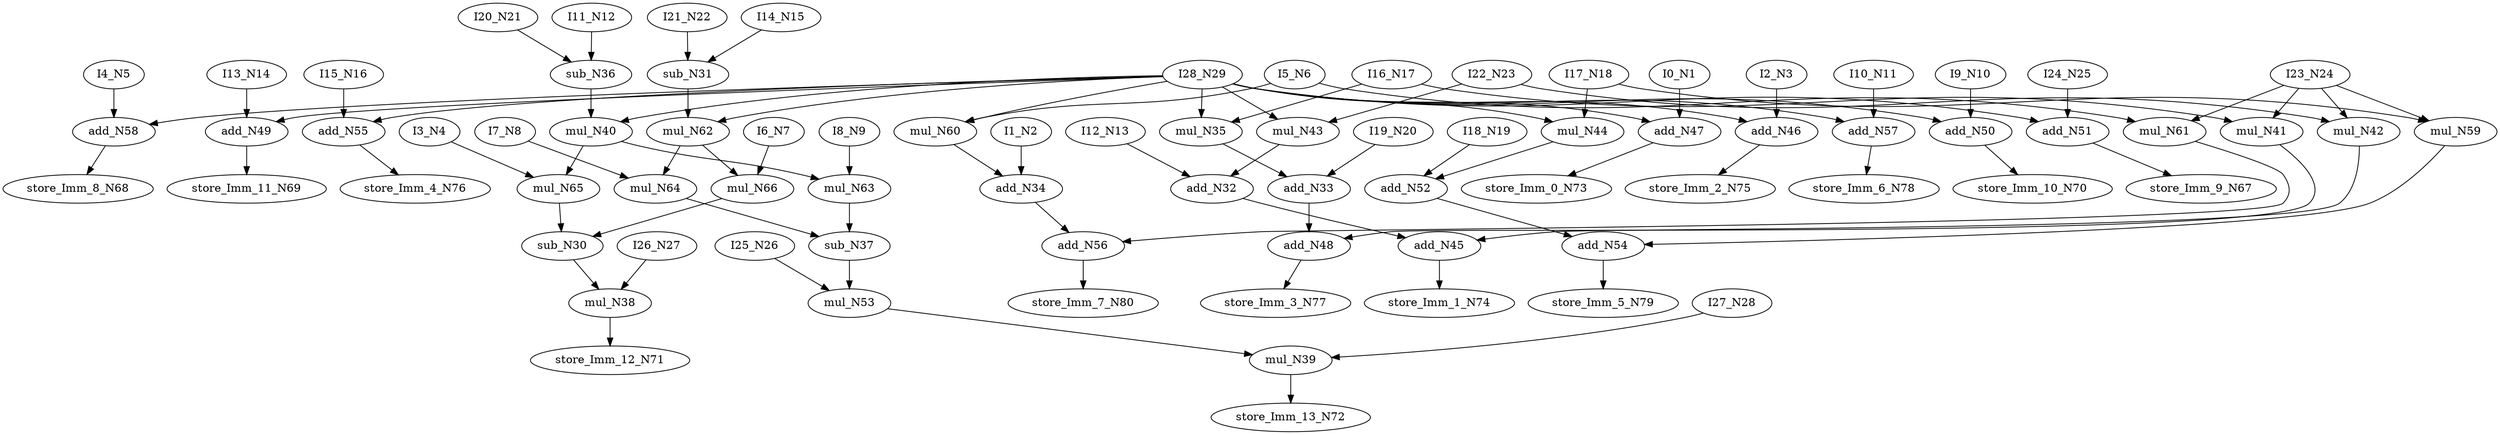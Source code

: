 digraph graphname {
N55 [color="black", ntype="operation", label="add_N55"];
N74 [color="black", ntype="operation", label="store_Imm_1_N74"];
N78 [color="black", ntype="operation", label="store_Imm_6_N78"];
N70 [color="black", ntype="operation", label="store_Imm_10_N70"];
N54 [color="black", ntype="operation", label="add_N54"];
N73 [color="black", ntype="operation", label="store_Imm_0_N73"];
N69 [color="black", ntype="operation", label="store_Imm_11_N69"];
N79 [color="black", ntype="operation", label="store_Imm_5_N79"];
N58 [color="black", ntype="operation", label="add_N58"];
N68 [color="black", ntype="operation", label="store_Imm_8_N68"];
N80 [color="black", ntype="operation", label="store_Imm_7_N80"];
N49 [color="black", ntype="operation", label="add_N49"];
N48 [color="black", ntype="operation", label="add_N48"];
N65 [color="black", ntype="operation", label="mul_N65"];
N64 [color="black", ntype="operation", label="mul_N64"];
N63 [color="black", ntype="operation", label="mul_N63"];
N62 [color="black", ntype="operation", label="mul_N62"];
N61 [color="black", ntype="operation", label="mul_N61"];
N60 [color="black", ntype="operation", label="mul_N60"];
N41 [color="black", ntype="operation", label="mul_N41"];
N40 [color="black", ntype="operation", label="mul_N40"];
N43 [color="black", ntype="operation", label="mul_N43"];
N42 [color="black", ntype="operation", label="mul_N42"];
N45 [color="black", ntype="operation", label="add_N45"];
N44 [color="black", ntype="operation", label="mul_N44"];
N47 [color="black", ntype="operation", label="add_N47"];
N46 [color="black", ntype="operation", label="add_N46"];
N29 [color="black", ntype="invar", label="I28_N29"];
N28 [color="black", ntype="invar", label="I27_N28"];
N59 [color="black", ntype="operation", label="mul_N59"];
N23 [color="black", ntype="invar", label="I22_N23"];
N22 [color="black", ntype="invar", label="I21_N22"];
N21 [color="black", ntype="invar", label="I20_N21"];
N20 [color="black", ntype="invar", label="I19_N20"];
N27 [color="black", ntype="invar", label="I26_N27"];
N26 [color="black", ntype="invar", label="I25_N26"];
N25 [color="black", ntype="invar", label="I24_N25"];
N24 [color="black", ntype="invar", label="I23_N24"];
N67 [color="black", ntype="operation", label="store_Imm_9_N67"];
N75 [color="black", ntype="operation", label="store_Imm_2_N75"];
N66 [color="black", ntype="operation", label="mul_N66"];
N76 [color="black", ntype="operation", label="store_Imm_4_N76"];
N8 [color="black", ntype="invar", label="I7_N8"];
N9 [color="black", ntype="invar", label="I8_N9"];
N77 [color="black", ntype="operation", label="store_Imm_3_N77"];
N71 [color="black", ntype="operation", label="store_Imm_12_N71"];
N1 [color="black", ntype="invar", label="I0_N1"];
N2 [color="black", ntype="invar", label="I1_N2"];
N3 [color="black", ntype="invar", label="I2_N3"];
N4 [color="black", ntype="invar", label="I3_N4"];
N5 [color="black", ntype="invar", label="I4_N5"];
N6 [color="black", ntype="invar", label="I5_N6"];
N7 [color="black", ntype="invar", label="I6_N7"];
N12 [color="black", ntype="invar", label="I11_N12"];
N13 [color="black", ntype="invar", label="I12_N13"];
N10 [color="black", ntype="invar", label="I9_N10"];
N11 [color="black", ntype="invar", label="I10_N11"];
N16 [color="black", ntype="invar", label="I15_N16"];
N17 [color="black", ntype="invar", label="I16_N17"];
N14 [color="black", ntype="invar", label="I13_N14"];
N15 [color="black", ntype="invar", label="I14_N15"];
N56 [color="black", ntype="operation", label="add_N56"];
N57 [color="black", ntype="operation", label="add_N57"];
N18 [color="black", ntype="invar", label="I17_N18"];
N19 [color="black", ntype="invar", label="I18_N19"];
N52 [color="black", ntype="operation", label="add_N52"];
N53 [color="black", ntype="operation", label="mul_N53"];
N50 [color="black", ntype="operation", label="add_N50"];
N51 [color="black", ntype="operation", label="add_N51"];
N38 [color="black", ntype="operation", label="mul_N38"];
N39 [color="black", ntype="operation", label="mul_N39"];
N72 [color="black", ntype="operation", label="store_Imm_13_N72"];
N30 [color="black", ntype="operation", label="sub_N30"];
N31 [color="black", ntype="operation", label="sub_N31"];
N32 [color="black", ntype="operation", label="add_N32"];
N33 [color="black", ntype="operation", label="add_N33"];
N34 [color="black", ntype="operation", label="add_N34"];
N35 [color="black", ntype="operation", label="mul_N35"];
N36 [color="black", ntype="operation", label="sub_N36"];
N37 [color="black", ntype="operation", label="sub_N37"];
N55 -> N76;
N54 -> N79;
N58 -> N68;
N49 -> N69;
N48 -> N77;
N65 -> N30;
N64 -> N37;
N63 -> N37;
N62 -> N64;
N62 -> N66;
N61 -> N56;
N60 -> N34;
N41 -> N48;
N40 -> N65;
N40 -> N63;
N43 -> N32;
N42 -> N45;
N45 -> N74;
N44 -> N52;
N47 -> N73;
N46 -> N75;
N29 -> N62;
N29 -> N50;
N29 -> N35;
N29 -> N57;
N29 -> N49;
N29 -> N46;
N29 -> N60;
N29 -> N43;
N29 -> N55;
N29 -> N40;
N29 -> N44;
N29 -> N51;
N29 -> N47;
N29 -> N58;
N28 -> N39;
N59 -> N54;
N23 -> N42;
N23 -> N43;
N22 -> N31;
N21 -> N36;
N20 -> N33;
N27 -> N38;
N26 -> N53;
N25 -> N51;
N24 -> N42;
N24 -> N41;
N24 -> N61;
N24 -> N59;
N66 -> N30;
N8 -> N64;
N9 -> N63;
N1 -> N47;
N2 -> N34;
N3 -> N46;
N4 -> N65;
N5 -> N58;
N6 -> N60;
N6 -> N61;
N7 -> N66;
N12 -> N36;
N13 -> N32;
N10 -> N50;
N11 -> N57;
N16 -> N55;
N17 -> N35;
N17 -> N41;
N14 -> N49;
N15 -> N31;
N56 -> N80;
N57 -> N78;
N18 -> N44;
N18 -> N59;
N19 -> N52;
N52 -> N54;
N53 -> N39;
N50 -> N70;
N51 -> N67;
N38 -> N71;
N39 -> N72;
N30 -> N38;
N31 -> N62;
N32 -> N45;
N33 -> N48;
N34 -> N56;
N35 -> N33;
N36 -> N40;
N37 -> N53;
}
